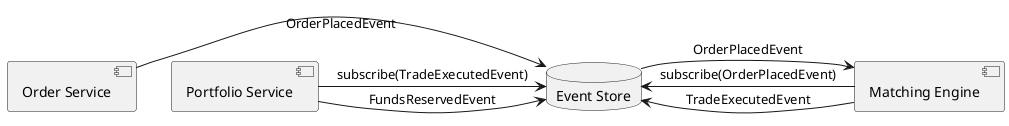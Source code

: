@startuml
component "Order Service" as orders
component "Portfolio Service" as portfolio
component "Matching Engine" as matching
database "Event Store" as events

orders -> events: OrderPlacedEvent
portfolio -> events: FundsReservedEvent
matching -> events: subscribe(OrderPlacedEvent)

events -> matching: OrderPlacedEvent
matching -> events: TradeExecutedEvent
portfolio -> events: subscribe(TradeExecutedEvent)

@enduml